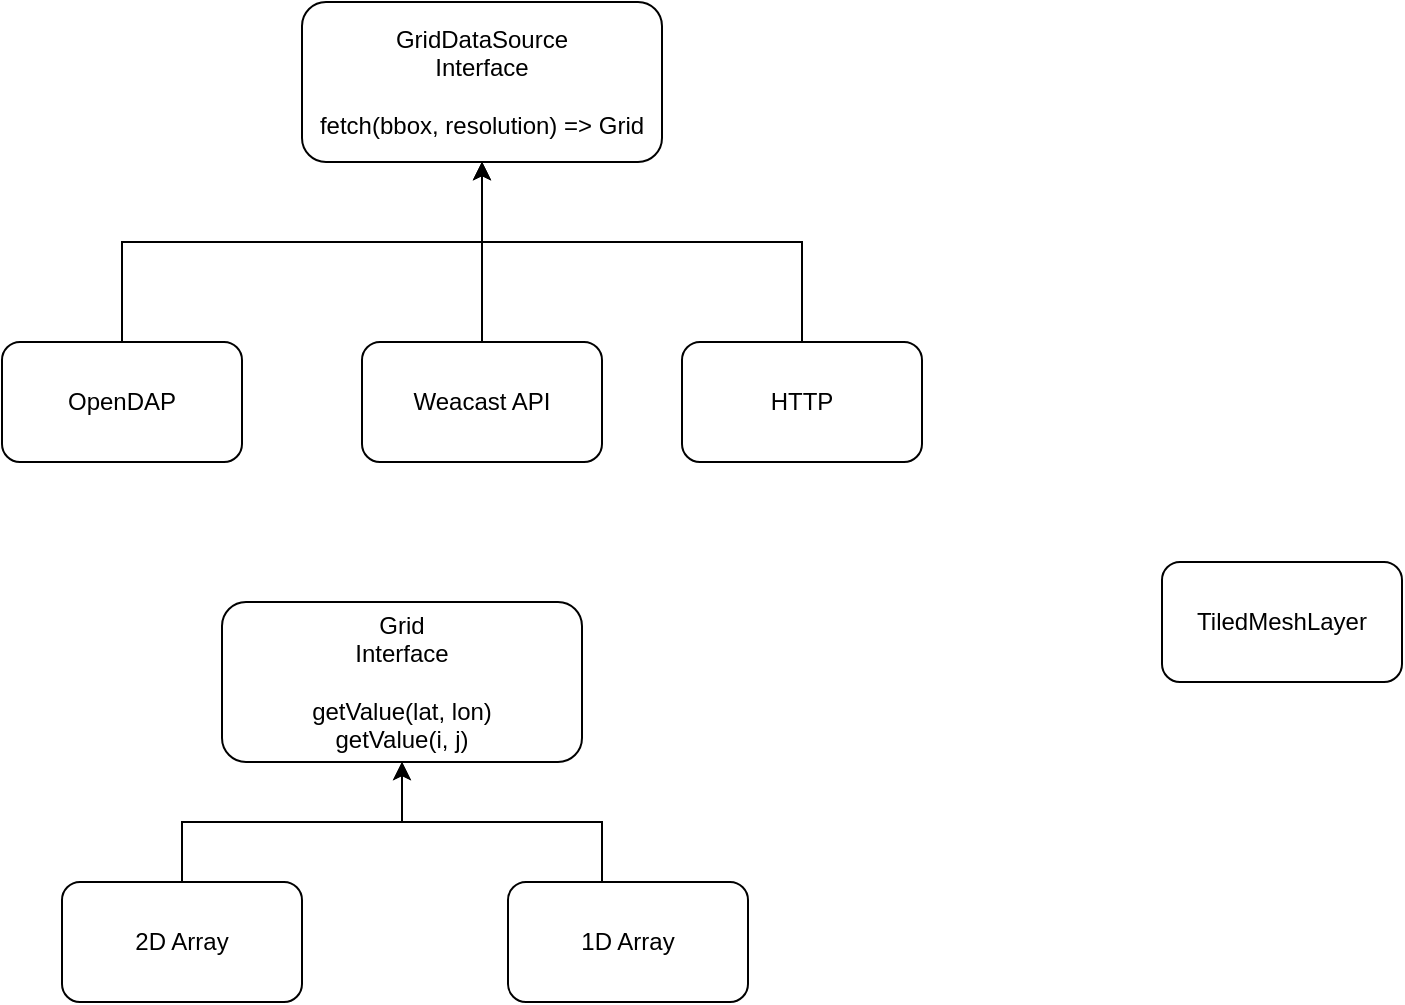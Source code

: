 <mxfile version="12.1.0" type="github" pages="1"><diagram id="gPs2s41Y07IIqCzcLm9W" name="Page-1"><mxGraphModel dx="1422" dy="794" grid="1" gridSize="10" guides="1" tooltips="1" connect="1" arrows="1" fold="1" page="1" pageScale="1" pageWidth="827" pageHeight="1169" math="0" shadow="0"><root><mxCell id="0"/><mxCell id="1" parent="0"/><mxCell id="Ipq9L2rvA38v32CBx3eJ-1" value="GridDataSource&lt;br&gt;Interface&lt;br&gt;&lt;br&gt;fetch(bbox, resolution) =&amp;gt; Grid" style="rounded=1;whiteSpace=wrap;html=1;" vertex="1" parent="1"><mxGeometry x="190" y="60" width="180" height="80" as="geometry"/></mxCell><mxCell id="Ipq9L2rvA38v32CBx3eJ-2" value="Grid&lt;br&gt;Interface&lt;br&gt;&lt;br&gt;getValue(lat, lon)&lt;br&gt;getValue(i, j)&lt;br&gt;" style="rounded=1;whiteSpace=wrap;html=1;" vertex="1" parent="1"><mxGeometry x="150" y="360" width="180" height="80" as="geometry"/></mxCell><mxCell id="Ipq9L2rvA38v32CBx3eJ-5" style="edgeStyle=orthogonalEdgeStyle;rounded=0;orthogonalLoop=1;jettySize=auto;html=1;exitX=0.5;exitY=0;exitDx=0;exitDy=0;" edge="1" parent="1" source="Ipq9L2rvA38v32CBx3eJ-3" target="Ipq9L2rvA38v32CBx3eJ-1"><mxGeometry relative="1" as="geometry"><Array as="points"><mxPoint x="100" y="180"/><mxPoint x="280" y="180"/></Array></mxGeometry></mxCell><mxCell id="Ipq9L2rvA38v32CBx3eJ-3" value="OpenDAP" style="rounded=1;whiteSpace=wrap;html=1;" vertex="1" parent="1"><mxGeometry x="40" y="230" width="120" height="60" as="geometry"/></mxCell><mxCell id="Ipq9L2rvA38v32CBx3eJ-9" style="edgeStyle=orthogonalEdgeStyle;rounded=0;orthogonalLoop=1;jettySize=auto;html=1;exitX=0.5;exitY=0;exitDx=0;exitDy=0;" edge="1" parent="1" source="Ipq9L2rvA38v32CBx3eJ-4"><mxGeometry relative="1" as="geometry"><mxPoint x="280" y="140" as="targetPoint"/><Array as="points"><mxPoint x="280" y="230"/></Array></mxGeometry></mxCell><mxCell id="Ipq9L2rvA38v32CBx3eJ-4" value="Weacast API" style="rounded=1;whiteSpace=wrap;html=1;" vertex="1" parent="1"><mxGeometry x="220" y="230" width="120" height="60" as="geometry"/></mxCell><mxCell id="Ipq9L2rvA38v32CBx3eJ-10" style="edgeStyle=orthogonalEdgeStyle;rounded=0;orthogonalLoop=1;jettySize=auto;html=1;exitX=0.5;exitY=0;exitDx=0;exitDy=0;entryX=0.5;entryY=1;entryDx=0;entryDy=0;" edge="1" parent="1" source="Ipq9L2rvA38v32CBx3eJ-7" target="Ipq9L2rvA38v32CBx3eJ-1"><mxGeometry relative="1" as="geometry"><Array as="points"><mxPoint x="440" y="180"/><mxPoint x="280" y="180"/></Array></mxGeometry></mxCell><mxCell id="Ipq9L2rvA38v32CBx3eJ-7" value="HTTP" style="rounded=1;whiteSpace=wrap;html=1;" vertex="1" parent="1"><mxGeometry x="380" y="230" width="120" height="60" as="geometry"/></mxCell><mxCell id="Ipq9L2rvA38v32CBx3eJ-13" style="edgeStyle=orthogonalEdgeStyle;rounded=0;orthogonalLoop=1;jettySize=auto;html=1;exitX=0.5;exitY=0;exitDx=0;exitDy=0;" edge="1" parent="1" source="Ipq9L2rvA38v32CBx3eJ-11" target="Ipq9L2rvA38v32CBx3eJ-2"><mxGeometry relative="1" as="geometry"><Array as="points"><mxPoint x="340" y="470"/><mxPoint x="240" y="470"/></Array></mxGeometry></mxCell><mxCell id="Ipq9L2rvA38v32CBx3eJ-11" value="1D Array" style="rounded=1;whiteSpace=wrap;html=1;" vertex="1" parent="1"><mxGeometry x="293" y="500" width="120" height="60" as="geometry"/></mxCell><mxCell id="Ipq9L2rvA38v32CBx3eJ-14" style="edgeStyle=orthogonalEdgeStyle;rounded=0;orthogonalLoop=1;jettySize=auto;html=1;exitX=0.5;exitY=0;exitDx=0;exitDy=0;entryX=0.5;entryY=1;entryDx=0;entryDy=0;" edge="1" parent="1" source="Ipq9L2rvA38v32CBx3eJ-12" target="Ipq9L2rvA38v32CBx3eJ-2"><mxGeometry relative="1" as="geometry"><mxPoint x="240" y="450" as="targetPoint"/></mxGeometry></mxCell><mxCell id="Ipq9L2rvA38v32CBx3eJ-12" value="2D Array" style="rounded=1;whiteSpace=wrap;html=1;" vertex="1" parent="1"><mxGeometry x="70" y="500" width="120" height="60" as="geometry"/></mxCell><mxCell id="Ipq9L2rvA38v32CBx3eJ-17" value="TiledMeshLayer" style="rounded=1;whiteSpace=wrap;html=1;" vertex="1" parent="1"><mxGeometry x="620" y="340" width="120" height="60" as="geometry"/></mxCell></root></mxGraphModel></diagram></mxfile>